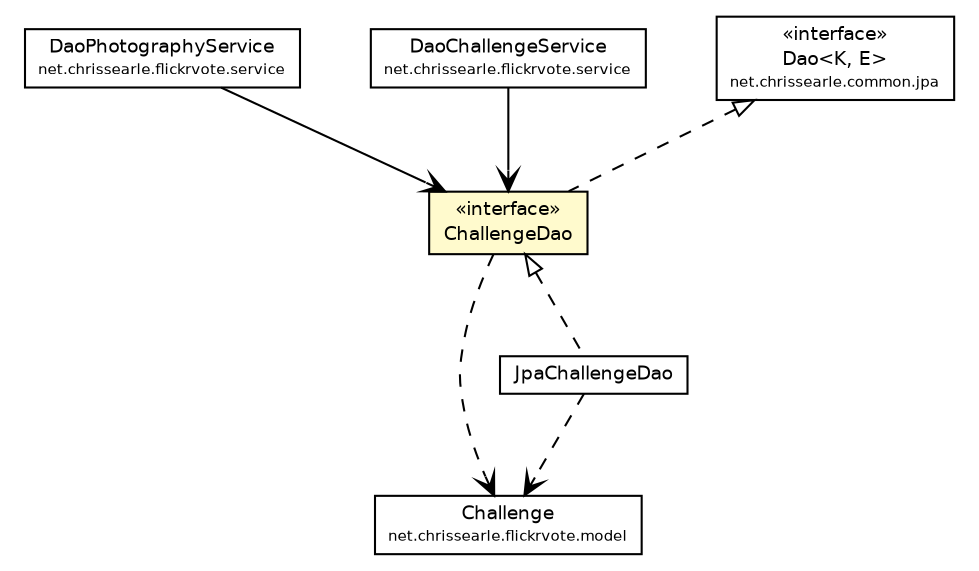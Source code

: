 #!/usr/local/bin/dot
#
# Class diagram 
# Generated by UmlGraph version 4.6 (http://www.spinellis.gr/sw/umlgraph)
#

digraph G {
	edge [fontname="Helvetica",fontsize=10,labelfontname="Helvetica",labelfontsize=10];
	node [fontname="Helvetica",fontsize=10,shape=plaintext];
	// net.chrissearle.flickrvote.model.Challenge
	c4178 [label=<<table border="0" cellborder="1" cellspacing="0" cellpadding="2" port="p" href="../model/Challenge.html">
		<tr><td><table border="0" cellspacing="0" cellpadding="1">
			<tr><td> Challenge </td></tr>
			<tr><td><font point-size="7.0"> net.chrissearle.flickrvote.model </font></td></tr>
		</table></td></tr>
		</table>>, fontname="Helvetica", fontcolor="black", fontsize=9.0];
	// net.chrissearle.flickrvote.dao.JpaChallengeDao
	c4189 [label=<<table border="0" cellborder="1" cellspacing="0" cellpadding="2" port="p" href="./JpaChallengeDao.html">
		<tr><td><table border="0" cellspacing="0" cellpadding="1">
			<tr><td> JpaChallengeDao </td></tr>
		</table></td></tr>
		</table>>, fontname="Helvetica", fontcolor="black", fontsize=9.0];
	// net.chrissearle.flickrvote.dao.ChallengeDao
	c4192 [label=<<table border="0" cellborder="1" cellspacing="0" cellpadding="2" port="p" bgcolor="lemonChiffon" href="./ChallengeDao.html">
		<tr><td><table border="0" cellspacing="0" cellpadding="1">
			<tr><td> &laquo;interface&raquo; </td></tr>
			<tr><td> ChallengeDao </td></tr>
		</table></td></tr>
		</table>>, fontname="Helvetica", fontcolor="black", fontsize=9.0];
	// net.chrissearle.flickrvote.service.DaoPhotographyService
	c4202 [label=<<table border="0" cellborder="1" cellspacing="0" cellpadding="2" port="p" href="../service/DaoPhotographyService.html">
		<tr><td><table border="0" cellspacing="0" cellpadding="1">
			<tr><td> DaoPhotographyService </td></tr>
			<tr><td><font point-size="7.0"> net.chrissearle.flickrvote.service </font></td></tr>
		</table></td></tr>
		</table>>, fontname="Helvetica", fontcolor="black", fontsize=9.0];
	// net.chrissearle.flickrvote.service.DaoChallengeService
	c4203 [label=<<table border="0" cellborder="1" cellspacing="0" cellpadding="2" port="p" href="../service/DaoChallengeService.html">
		<tr><td><table border="0" cellspacing="0" cellpadding="1">
			<tr><td> DaoChallengeService </td></tr>
			<tr><td><font point-size="7.0"> net.chrissearle.flickrvote.service </font></td></tr>
		</table></td></tr>
		</table>>, fontname="Helvetica", fontcolor="black", fontsize=9.0];
	//net.chrissearle.flickrvote.dao.JpaChallengeDao implements net.chrissearle.flickrvote.dao.ChallengeDao
	c4192:p -> c4189:p [dir=back,arrowtail=empty,style=dashed];
	//net.chrissearle.flickrvote.dao.ChallengeDao implements net.chrissearle.common.jpa.Dao<K, E>
	c4281:p -> c4192:p [dir=back,arrowtail=empty,style=dashed];
	// net.chrissearle.flickrvote.service.DaoPhotographyService NAVASSOC net.chrissearle.flickrvote.dao.ChallengeDao
	c4202:p -> c4192:p [taillabel="", label="", headlabel="", fontname="Helvetica", fontcolor="black", fontsize=10.0, color="black", arrowhead=open];
	// net.chrissearle.flickrvote.service.DaoChallengeService NAVASSOC net.chrissearle.flickrvote.dao.ChallengeDao
	c4203:p -> c4192:p [taillabel="", label="", headlabel="", fontname="Helvetica", fontcolor="black", fontsize=10.0, color="black", arrowhead=open];
	// net.chrissearle.flickrvote.dao.JpaChallengeDao DEPEND net.chrissearle.flickrvote.model.Challenge
	c4189:p -> c4178:p [taillabel="", label="", headlabel="", fontname="Helvetica", fontcolor="black", fontsize=10.0, color="black", arrowhead=open, style=dashed];
	// net.chrissearle.flickrvote.dao.ChallengeDao DEPEND net.chrissearle.flickrvote.model.Challenge
	c4192:p -> c4178:p [taillabel="", label="", headlabel="", fontname="Helvetica", fontcolor="black", fontsize=10.0, color="black", arrowhead=open, style=dashed];
	// net.chrissearle.common.jpa.Dao<K, E>
	c4281 [label=<<table border="0" cellborder="1" cellspacing="0" cellpadding="2" port="p">
		<tr><td><table border="0" cellspacing="0" cellpadding="1">
			<tr><td> &laquo;interface&raquo; </td></tr>
			<tr><td> Dao&lt;K, E&gt; </td></tr>
			<tr><td><font point-size="7.0"> net.chrissearle.common.jpa </font></td></tr>
		</table></td></tr>
		</table>>, fontname="Helvetica", fontcolor="black", fontsize=9.0];
}

